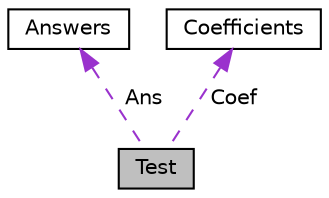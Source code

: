 digraph "Test"
{
 // LATEX_PDF_SIZE
  edge [fontname="Helvetica",fontsize="10",labelfontname="Helvetica",labelfontsize="10"];
  node [fontname="Helvetica",fontsize="10",shape=record];
  Node1 [label="Test",height=0.2,width=0.4,color="black", fillcolor="grey75", style="filled", fontcolor="black",tooltip="Стурктура для хранения теста"];
  Node2 -> Node1 [dir="back",color="darkorchid3",fontsize="10",style="dashed",label=" Ans" ,fontname="Helvetica"];
  Node2 [label="Answers",height=0.2,width=0.4,color="black", fillcolor="white", style="filled",URL="$struct_answers.html",tooltip="Структура для хранения ответов"];
  Node3 -> Node1 [dir="back",color="darkorchid3",fontsize="10",style="dashed",label=" Coef" ,fontname="Helvetica"];
  Node3 [label="Coefficients",height=0.2,width=0.4,color="black", fillcolor="white", style="filled",URL="$struct_coefficients.html",tooltip="Структура для хранения коэффициентов уравнения"];
}
